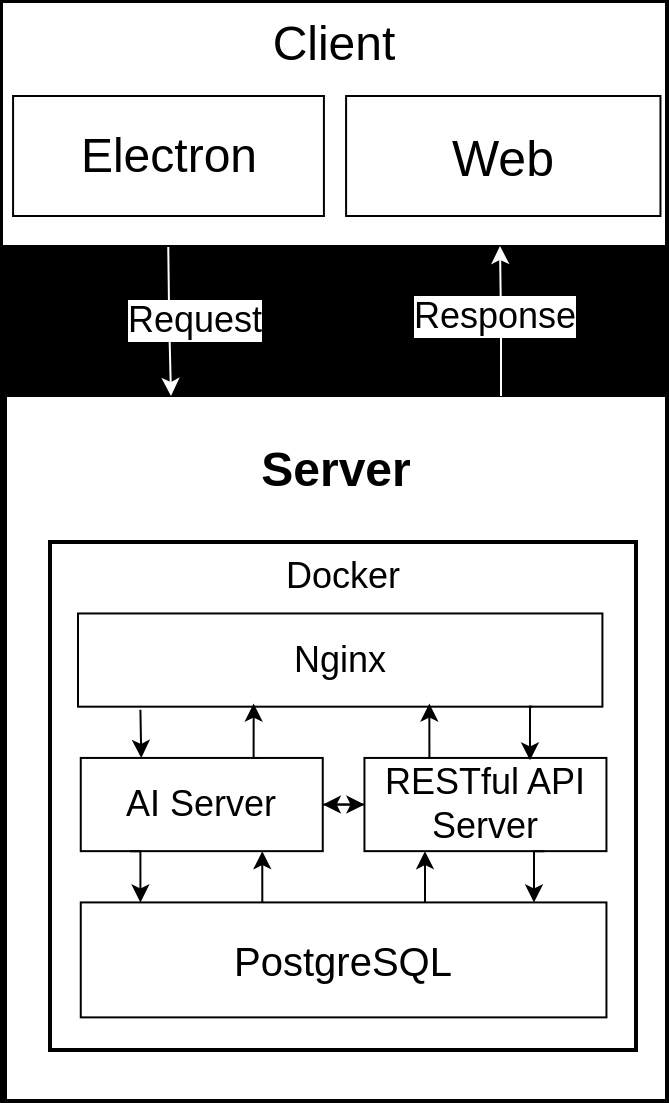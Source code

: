 <mxfile version="21.8.2" type="github">
  <diagram name="第 1 页" id="Q7SS0ckkUcSd-P_3bl_g">
    <mxGraphModel dx="1114" dy="578" grid="0" gridSize="10" guides="1" tooltips="1" connect="1" arrows="1" fold="1" page="1" pageScale="1" pageWidth="827" pageHeight="1169" background="#000000" math="0" shadow="0">
      <root>
        <mxCell id="0" />
        <mxCell id="1" parent="0" />
        <mxCell id="Rtw2Mw8w-L1hEYjC5oc2-6" value="&lt;h1 style=&quot;font-size: 24px;&quot;&gt;Server&lt;/h1&gt;" style="rounded=0;whiteSpace=wrap;html=1;align=center;verticalAlign=top;" parent="1" vertex="1">
          <mxGeometry x="245" y="232" width="330" height="352" as="geometry" />
        </mxCell>
        <mxCell id="MLBCKs6qhWt3k2Kgl3a6-74" value="" style="group" vertex="1" connectable="0" parent="1">
          <mxGeometry x="267" y="305" width="293" height="254" as="geometry" />
        </mxCell>
        <mxCell id="MLBCKs6qhWt3k2Kgl3a6-54" value="&lt;font style=&quot;font-size: 18px;&quot;&gt;Docker&lt;/font&gt;" style="rounded=0;whiteSpace=wrap;html=1;strokeWidth=2;verticalAlign=top;" vertex="1" parent="MLBCKs6qhWt3k2Kgl3a6-74">
          <mxGeometry width="293" height="254" as="geometry" />
        </mxCell>
        <mxCell id="MLBCKs6qhWt3k2Kgl3a6-57" value="&lt;font style=&quot;font-size: 18px;&quot;&gt;Nginx&lt;/font&gt;" style="rounded=0;whiteSpace=wrap;html=1;" vertex="1" parent="MLBCKs6qhWt3k2Kgl3a6-74">
          <mxGeometry x="14" y="35.73" width="262.21" height="46.61" as="geometry" />
        </mxCell>
        <mxCell id="MLBCKs6qhWt3k2Kgl3a6-94" style="edgeStyle=orthogonalEdgeStyle;rounded=0;orthogonalLoop=1;jettySize=auto;html=1;exitX=0;exitY=0.5;exitDx=0;exitDy=0;entryX=1;entryY=0.5;entryDx=0;entryDy=0;" edge="1" parent="MLBCKs6qhWt3k2Kgl3a6-74" source="MLBCKs6qhWt3k2Kgl3a6-59" target="MLBCKs6qhWt3k2Kgl3a6-61">
          <mxGeometry relative="1" as="geometry" />
        </mxCell>
        <mxCell id="MLBCKs6qhWt3k2Kgl3a6-59" value="&lt;font style=&quot;font-size: 18px;&quot;&gt;RESTful API Server&lt;/font&gt;" style="rounded=0;whiteSpace=wrap;html=1;" vertex="1" parent="MLBCKs6qhWt3k2Kgl3a6-74">
          <mxGeometry x="157.224" y="107.969" width="121.002" height="46.606" as="geometry" />
        </mxCell>
        <mxCell id="MLBCKs6qhWt3k2Kgl3a6-93" style="edgeStyle=orthogonalEdgeStyle;rounded=0;orthogonalLoop=1;jettySize=auto;html=1;exitX=1;exitY=0.5;exitDx=0;exitDy=0;entryX=0;entryY=0.5;entryDx=0;entryDy=0;" edge="1" parent="MLBCKs6qhWt3k2Kgl3a6-74" source="MLBCKs6qhWt3k2Kgl3a6-61" target="MLBCKs6qhWt3k2Kgl3a6-59">
          <mxGeometry relative="1" as="geometry" />
        </mxCell>
        <mxCell id="MLBCKs6qhWt3k2Kgl3a6-61" value="&lt;font style=&quot;font-size: 18px;&quot;&gt;AI Server&lt;/font&gt;" style="rounded=0;whiteSpace=wrap;html=1;" vertex="1" parent="MLBCKs6qhWt3k2Kgl3a6-74">
          <mxGeometry x="15.382" y="107.969" width="121.002" height="46.606" as="geometry" />
        </mxCell>
        <mxCell id="MLBCKs6qhWt3k2Kgl3a6-55" style="edgeStyle=orthogonalEdgeStyle;rounded=0;orthogonalLoop=1;jettySize=auto;html=1;exitX=0.119;exitY=1.033;exitDx=0;exitDy=0;entryX=0.25;entryY=0;entryDx=0;entryDy=0;exitPerimeter=0;" edge="1" parent="MLBCKs6qhWt3k2Kgl3a6-74" source="MLBCKs6qhWt3k2Kgl3a6-57" target="MLBCKs6qhWt3k2Kgl3a6-61">
          <mxGeometry relative="1" as="geometry" />
        </mxCell>
        <mxCell id="MLBCKs6qhWt3k2Kgl3a6-62" style="edgeStyle=orthogonalEdgeStyle;rounded=0;orthogonalLoop=1;jettySize=auto;html=1;entryX=0.75;entryY=1;entryDx=0;entryDy=0;" edge="1" parent="MLBCKs6qhWt3k2Kgl3a6-74" source="MLBCKs6qhWt3k2Kgl3a6-64" target="MLBCKs6qhWt3k2Kgl3a6-61">
          <mxGeometry relative="1" as="geometry">
            <Array as="points">
              <mxPoint x="106.134" y="171.664" />
              <mxPoint x="106.134" y="171.664" />
            </Array>
          </mxGeometry>
        </mxCell>
        <mxCell id="MLBCKs6qhWt3k2Kgl3a6-63" style="edgeStyle=orthogonalEdgeStyle;rounded=0;orthogonalLoop=1;jettySize=auto;html=1;entryX=0.25;entryY=1;entryDx=0;entryDy=0;" edge="1" parent="MLBCKs6qhWt3k2Kgl3a6-74" source="MLBCKs6qhWt3k2Kgl3a6-64" target="MLBCKs6qhWt3k2Kgl3a6-59">
          <mxGeometry relative="1" as="geometry">
            <Array as="points">
              <mxPoint x="187.475" y="170.11" />
              <mxPoint x="187.475" y="170.11" />
            </Array>
          </mxGeometry>
        </mxCell>
        <mxCell id="MLBCKs6qhWt3k2Kgl3a6-64" value="&lt;span style=&quot;font-size: 20px;&quot;&gt;PostgreSQL&lt;/span&gt;" style="rounded=0;whiteSpace=wrap;html=1;" vertex="1" parent="MLBCKs6qhWt3k2Kgl3a6-74">
          <mxGeometry x="15.382" y="180.208" width="262.844" height="57.48" as="geometry" />
        </mxCell>
        <mxCell id="MLBCKs6qhWt3k2Kgl3a6-58" style="edgeStyle=orthogonalEdgeStyle;rounded=0;orthogonalLoop=1;jettySize=auto;html=1;exitX=0.5;exitY=1;exitDx=0;exitDy=0;entryX=0.75;entryY=0;entryDx=0;entryDy=0;" edge="1" parent="MLBCKs6qhWt3k2Kgl3a6-74">
          <mxGeometry relative="1" as="geometry">
            <mxPoint x="247.205" y="154.575" as="sourcePoint" />
            <mxPoint x="241.995" y="180.208" as="targetPoint" />
          </mxGeometry>
        </mxCell>
        <mxCell id="MLBCKs6qhWt3k2Kgl3a6-65" style="edgeStyle=orthogonalEdgeStyle;rounded=0;orthogonalLoop=1;jettySize=auto;html=1;exitX=0.75;exitY=0;exitDx=0;exitDy=0;entryX=0.335;entryY=0.967;entryDx=0;entryDy=0;entryPerimeter=0;" edge="1" parent="MLBCKs6qhWt3k2Kgl3a6-74" source="MLBCKs6qhWt3k2Kgl3a6-61" target="MLBCKs6qhWt3k2Kgl3a6-57">
          <mxGeometry relative="1" as="geometry" />
        </mxCell>
        <mxCell id="MLBCKs6qhWt3k2Kgl3a6-60" style="edgeStyle=orthogonalEdgeStyle;rounded=0;orthogonalLoop=1;jettySize=auto;html=1;exitX=0.5;exitY=1;exitDx=0;exitDy=0;entryX=0.25;entryY=0;entryDx=0;entryDy=0;" edge="1" parent="MLBCKs6qhWt3k2Kgl3a6-74">
          <mxGeometry relative="1" as="geometry">
            <mxPoint x="40.003" y="154.575" as="sourcePoint" />
            <mxPoint x="45.213" y="180.208" as="targetPoint" />
          </mxGeometry>
        </mxCell>
        <mxCell id="MLBCKs6qhWt3k2Kgl3a6-66" style="edgeStyle=orthogonalEdgeStyle;rounded=0;orthogonalLoop=1;jettySize=auto;html=1;exitX=0.25;exitY=0;exitDx=0;exitDy=0;entryX=0.67;entryY=0.967;entryDx=0;entryDy=0;entryPerimeter=0;" edge="1" parent="MLBCKs6qhWt3k2Kgl3a6-74" source="MLBCKs6qhWt3k2Kgl3a6-59" target="MLBCKs6qhWt3k2Kgl3a6-57">
          <mxGeometry relative="1" as="geometry" />
        </mxCell>
        <mxCell id="MLBCKs6qhWt3k2Kgl3a6-73" style="edgeStyle=orthogonalEdgeStyle;rounded=0;orthogonalLoop=1;jettySize=auto;html=1;exitX=0.75;exitY=1;exitDx=0;exitDy=0;entryX=0.431;entryY=0.026;entryDx=0;entryDy=0;entryPerimeter=0;" edge="1" parent="MLBCKs6qhWt3k2Kgl3a6-74">
          <mxGeometry relative="1" as="geometry">
            <mxPoint x="241.277" y="82.34" as="sourcePoint" />
            <mxPoint x="239.996" y="109.181" as="targetPoint" />
          </mxGeometry>
        </mxCell>
        <mxCell id="MLBCKs6qhWt3k2Kgl3a6-90" value="" style="group" vertex="1" connectable="0" parent="1">
          <mxGeometry x="243" y="35" width="332" height="122" as="geometry" />
        </mxCell>
        <mxCell id="MLBCKs6qhWt3k2Kgl3a6-28" style="edgeStyle=orthogonalEdgeStyle;rounded=0;orthogonalLoop=1;jettySize=auto;html=1;entryX=0.25;entryY=0;entryDx=0;entryDy=0;fontSize=12;labelBackgroundColor=#000000;fontColor=#FFFFFF;strokeColor=#FFFFFF;" edge="1" parent="MLBCKs6qhWt3k2Kgl3a6-90" target="Rtw2Mw8w-L1hEYjC5oc2-6">
          <mxGeometry relative="1" as="geometry">
            <mxPoint x="83.126" y="122" as="sourcePoint" />
          </mxGeometry>
        </mxCell>
        <mxCell id="MLBCKs6qhWt3k2Kgl3a6-37" value="&lt;font style=&quot;font-size: 18px;&quot;&gt;Request&lt;/font&gt;" style="edgeLabel;html=1;align=center;verticalAlign=middle;resizable=0;points=[];" vertex="1" connectable="0" parent="MLBCKs6qhWt3k2Kgl3a6-28">
          <mxGeometry x="-0.26" y="-1" relative="1" as="geometry">
            <mxPoint x="13" y="9" as="offset" />
          </mxGeometry>
        </mxCell>
        <mxCell id="MLBCKs6qhWt3k2Kgl3a6-23" value="&lt;font style=&quot;font-size: 24px;&quot;&gt;Client&lt;/font&gt;" style="rounded=0;whiteSpace=wrap;html=1;verticalAlign=top;align=center;" vertex="1" parent="MLBCKs6qhWt3k2Kgl3a6-90">
          <mxGeometry width="332.0" height="122" as="geometry" />
        </mxCell>
        <mxCell id="MLBCKs6qhWt3k2Kgl3a6-29" style="edgeStyle=orthogonalEdgeStyle;rounded=0;orthogonalLoop=1;jettySize=auto;html=1;exitX=0.75;exitY=0;exitDx=0;exitDy=0;entryX=0.75;entryY=1;entryDx=0;entryDy=0;labelBackgroundColor=#000000;fontColor=#FFFFFF;strokeColor=#FFFFFF;" edge="1" parent="MLBCKs6qhWt3k2Kgl3a6-90" source="Rtw2Mw8w-L1hEYjC5oc2-6" target="MLBCKs6qhWt3k2Kgl3a6-23">
          <mxGeometry relative="1" as="geometry" />
        </mxCell>
        <mxCell id="MLBCKs6qhWt3k2Kgl3a6-38" value="&lt;font style=&quot;font-size: 18px;&quot;&gt;Response&lt;/font&gt;" style="edgeLabel;html=1;align=center;verticalAlign=middle;resizable=0;points=[];" vertex="1" connectable="0" parent="MLBCKs6qhWt3k2Kgl3a6-29">
          <mxGeometry x="-0.129" y="-2" relative="1" as="geometry">
            <mxPoint x="-6" y="-7" as="offset" />
          </mxGeometry>
        </mxCell>
        <mxCell id="MLBCKs6qhWt3k2Kgl3a6-25" value="&lt;font style=&quot;font-size: 24px;&quot;&gt;Electron&lt;/font&gt;" style="rounded=0;whiteSpace=wrap;html=1;" vertex="1" parent="MLBCKs6qhWt3k2Kgl3a6-90">
          <mxGeometry x="5.542" y="47" width="155.42" height="60" as="geometry" />
        </mxCell>
        <mxCell id="MLBCKs6qhWt3k2Kgl3a6-26" value="&lt;font style=&quot;font-size: 25px;&quot;&gt;Web&lt;/font&gt;" style="rounded=0;whiteSpace=wrap;html=1;" vertex="1" parent="MLBCKs6qhWt3k2Kgl3a6-90">
          <mxGeometry x="172.046" y="47" width="157.184" height="60" as="geometry" />
        </mxCell>
      </root>
    </mxGraphModel>
  </diagram>
</mxfile>
